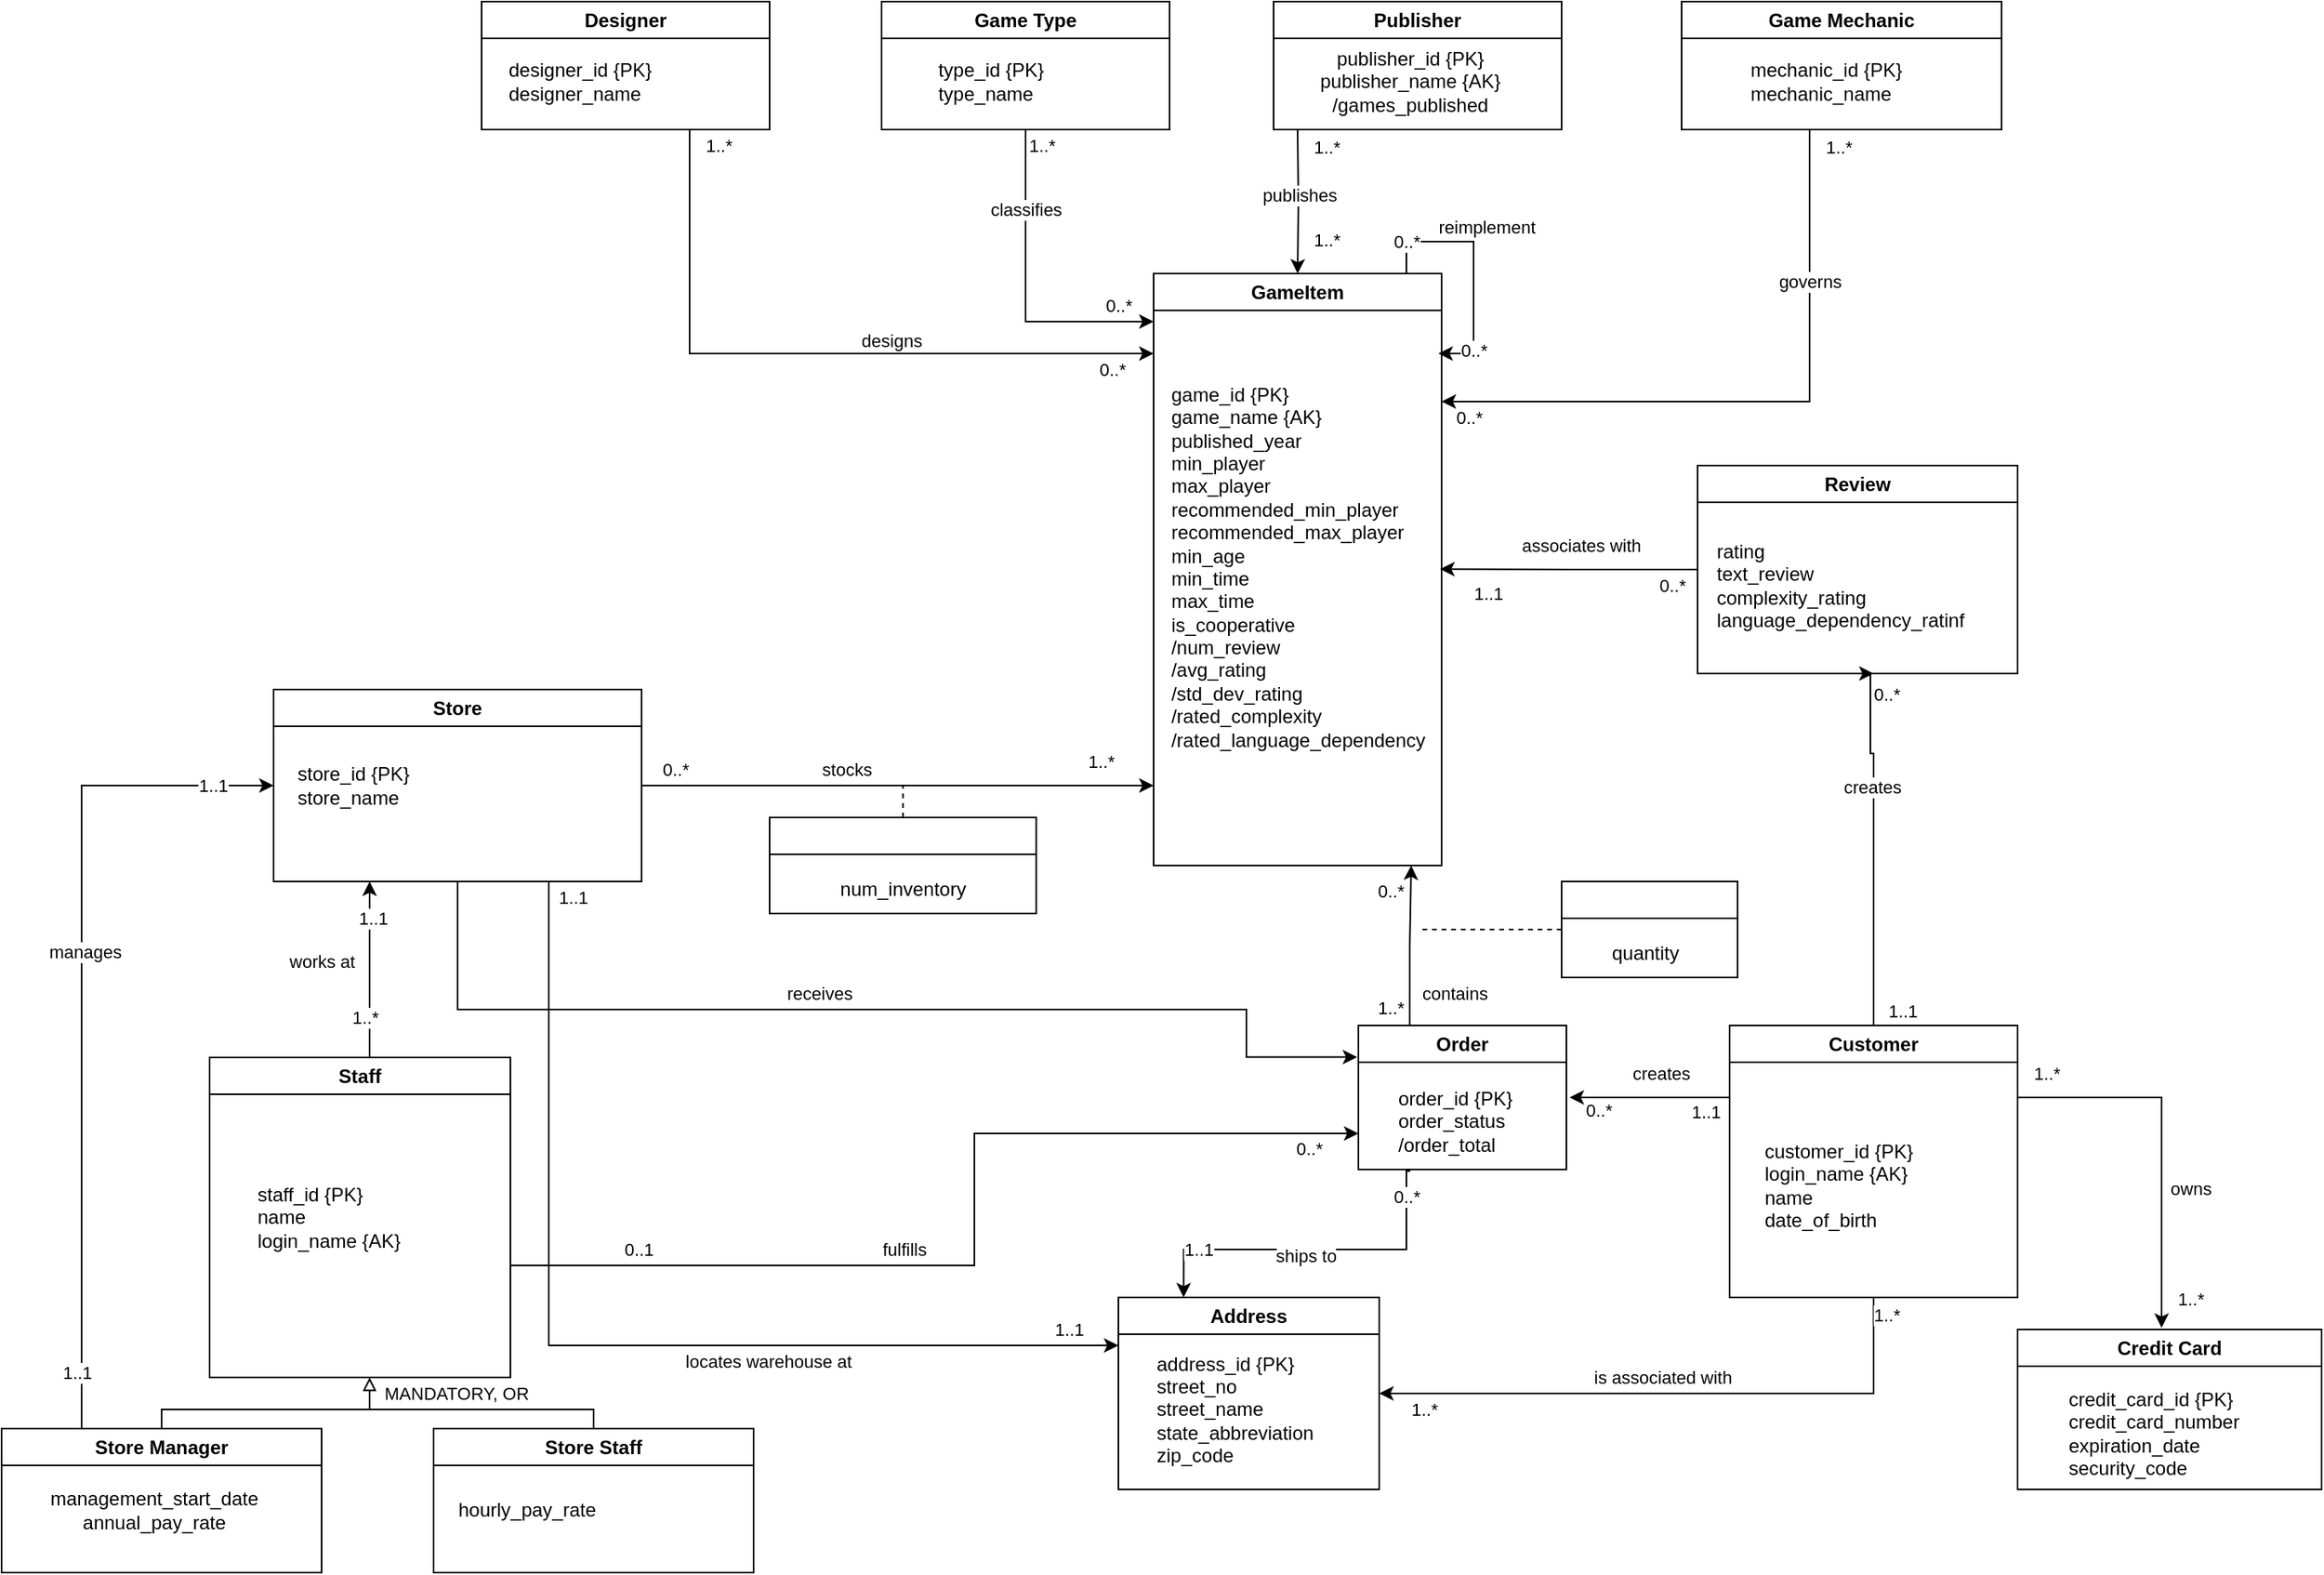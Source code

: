 <mxfile version="22.1.2" type="github">
  <diagram name="Page-1" id="MyQ80nWefAw48T-i43QX">
    <mxGraphModel dx="1196" dy="764" grid="1" gridSize="10" guides="1" tooltips="1" connect="1" arrows="1" fold="1" page="1" pageScale="1" pageWidth="1654" pageHeight="1169" math="0" shadow="0">
      <root>
        <mxCell id="0" />
        <mxCell id="1" parent="0" />
        <mxCell id="mT-B_lw5a5NogSuHsGwW-21" style="edgeStyle=orthogonalEdgeStyle;rounded=0;orthogonalLoop=1;jettySize=auto;html=1;" parent="1" target="mT-B_lw5a5NogSuHsGwW-5" edge="1">
          <mxGeometry relative="1" as="geometry">
            <mxPoint x="1232" y="190" as="sourcePoint" />
            <Array as="points">
              <mxPoint x="1232" y="360" />
            </Array>
          </mxGeometry>
        </mxCell>
        <mxCell id="mT-B_lw5a5NogSuHsGwW-54" value="governs" style="edgeLabel;html=1;align=center;verticalAlign=middle;resizable=0;points=[];" parent="mT-B_lw5a5NogSuHsGwW-21" vertex="1" connectable="0">
          <mxGeometry x="-0.527" relative="1" as="geometry">
            <mxPoint as="offset" />
          </mxGeometry>
        </mxCell>
        <mxCell id="mT-B_lw5a5NogSuHsGwW-95" value="1..*" style="edgeLabel;html=1;align=center;verticalAlign=middle;resizable=0;points=[];" parent="mT-B_lw5a5NogSuHsGwW-21" vertex="1" connectable="0">
          <mxGeometry x="-0.898" y="-1" relative="1" as="geometry">
            <mxPoint x="19" y="-10" as="offset" />
          </mxGeometry>
        </mxCell>
        <mxCell id="mT-B_lw5a5NogSuHsGwW-96" value="0..*" style="edgeLabel;html=1;align=center;verticalAlign=middle;resizable=0;points=[];" parent="mT-B_lw5a5NogSuHsGwW-21" vertex="1" connectable="0">
          <mxGeometry x="0.849" y="1" relative="1" as="geometry">
            <mxPoint x="-13" y="9" as="offset" />
          </mxGeometry>
        </mxCell>
        <mxCell id="mT-B_lw5a5NogSuHsGwW-22" style="edgeStyle=orthogonalEdgeStyle;rounded=0;orthogonalLoop=1;jettySize=auto;html=1;" parent="1" target="mT-B_lw5a5NogSuHsGwW-5" edge="1">
          <mxGeometry relative="1" as="geometry">
            <mxPoint x="912" y="190" as="sourcePoint" />
          </mxGeometry>
        </mxCell>
        <mxCell id="mT-B_lw5a5NogSuHsGwW-53" value="publishes" style="edgeLabel;html=1;align=center;verticalAlign=middle;resizable=0;points=[];" parent="mT-B_lw5a5NogSuHsGwW-22" vertex="1" connectable="0">
          <mxGeometry x="-0.411" relative="1" as="geometry">
            <mxPoint y="14" as="offset" />
          </mxGeometry>
        </mxCell>
        <mxCell id="mT-B_lw5a5NogSuHsGwW-93" value="1..*" style="edgeLabel;html=1;align=center;verticalAlign=middle;resizable=0;points=[];" parent="mT-B_lw5a5NogSuHsGwW-22" vertex="1" connectable="0">
          <mxGeometry x="0.534" relative="1" as="geometry">
            <mxPoint x="18" as="offset" />
          </mxGeometry>
        </mxCell>
        <mxCell id="mT-B_lw5a5NogSuHsGwW-94" value="1..*" style="edgeLabel;html=1;align=center;verticalAlign=middle;resizable=0;points=[];" parent="mT-B_lw5a5NogSuHsGwW-22" vertex="1" connectable="0">
          <mxGeometry x="-0.858" relative="1" as="geometry">
            <mxPoint x="18" y="4" as="offset" />
          </mxGeometry>
        </mxCell>
        <mxCell id="mT-B_lw5a5NogSuHsGwW-23" style="edgeStyle=orthogonalEdgeStyle;rounded=0;orthogonalLoop=1;jettySize=auto;html=1;entryX=0.5;entryY=1;entryDx=0;entryDy=0;exitX=0.5;exitY=1;exitDx=0;exitDy=0;" parent="1" source="mT-B_lw5a5NogSuHsGwW-8" edge="1">
          <mxGeometry relative="1" as="geometry">
            <mxPoint x="822" y="310" as="targetPoint" />
            <Array as="points">
              <mxPoint x="742" y="310" />
            </Array>
          </mxGeometry>
        </mxCell>
        <mxCell id="mT-B_lw5a5NogSuHsGwW-52" value="classifies" style="edgeLabel;html=1;align=center;verticalAlign=middle;resizable=0;points=[];" parent="mT-B_lw5a5NogSuHsGwW-23" vertex="1" connectable="0">
          <mxGeometry x="-0.58" y="-2" relative="1" as="geometry">
            <mxPoint x="2" y="8" as="offset" />
          </mxGeometry>
        </mxCell>
        <mxCell id="mT-B_lw5a5NogSuHsGwW-91" value="0..*" style="edgeLabel;html=1;align=center;verticalAlign=middle;resizable=0;points=[];" parent="mT-B_lw5a5NogSuHsGwW-23" vertex="1" connectable="0">
          <mxGeometry x="0.78" relative="1" as="geometry">
            <mxPoint y="-10" as="offset" />
          </mxGeometry>
        </mxCell>
        <mxCell id="mT-B_lw5a5NogSuHsGwW-92" value="1..*" style="edgeLabel;html=1;align=center;verticalAlign=middle;resizable=0;points=[];" parent="mT-B_lw5a5NogSuHsGwW-23" vertex="1" connectable="0">
          <mxGeometry x="-0.879" y="-1" relative="1" as="geometry">
            <mxPoint x="11" y="-2" as="offset" />
          </mxGeometry>
        </mxCell>
        <mxCell id="mT-B_lw5a5NogSuHsGwW-24" style="edgeStyle=orthogonalEdgeStyle;rounded=0;orthogonalLoop=1;jettySize=auto;html=1;" parent="1" target="mT-B_lw5a5NogSuHsGwW-5" edge="1">
          <mxGeometry relative="1" as="geometry">
            <mxPoint x="532" y="190" as="sourcePoint" />
            <Array as="points">
              <mxPoint x="532" y="190" />
              <mxPoint x="532" y="330" />
            </Array>
          </mxGeometry>
        </mxCell>
        <mxCell id="mT-B_lw5a5NogSuHsGwW-51" value="designs" style="edgeLabel;html=1;align=center;verticalAlign=middle;resizable=0;points=[];" parent="mT-B_lw5a5NogSuHsGwW-24" vertex="1" connectable="0">
          <mxGeometry x="0.098" y="-1" relative="1" as="geometry">
            <mxPoint x="30" y="-9" as="offset" />
          </mxGeometry>
        </mxCell>
        <mxCell id="mT-B_lw5a5NogSuHsGwW-85" value="0..*" style="edgeLabel;html=1;align=center;verticalAlign=middle;resizable=0;points=[];" parent="mT-B_lw5a5NogSuHsGwW-24" vertex="1" connectable="0">
          <mxGeometry x="0.877" y="-3" relative="1" as="geometry">
            <mxPoint y="7" as="offset" />
          </mxGeometry>
        </mxCell>
        <mxCell id="mT-B_lw5a5NogSuHsGwW-86" value="1..*" style="edgeLabel;html=1;align=center;verticalAlign=middle;resizable=0;points=[];" parent="mT-B_lw5a5NogSuHsGwW-24" vertex="1" connectable="0">
          <mxGeometry x="-0.911" relative="1" as="geometry">
            <mxPoint x="18" y="-9" as="offset" />
          </mxGeometry>
        </mxCell>
        <mxCell id="mT-B_lw5a5NogSuHsGwW-5" value="GameItem" style="swimlane;whiteSpace=wrap;html=1;" parent="1" vertex="1">
          <mxGeometry x="822" y="280" width="180" height="370" as="geometry" />
        </mxCell>
        <mxCell id="mT-B_lw5a5NogSuHsGwW-38" value="&lt;div style=&quot;text-align: left;&quot;&gt;&lt;span style=&quot;background-color: initial;&quot;&gt;game_id {PK}&lt;/span&gt;&lt;/div&gt;&lt;div style=&quot;text-align: left;&quot;&gt;&lt;span style=&quot;background-color: initial;&quot;&gt;game_name {AK}&lt;/span&gt;&lt;/div&gt;&lt;div style=&quot;text-align: left;&quot;&gt;&lt;span style=&quot;background-color: initial;&quot;&gt;published_year&lt;/span&gt;&lt;/div&gt;&lt;div style=&quot;text-align: left;&quot;&gt;&lt;span style=&quot;background-color: initial;&quot;&gt;min_player&lt;/span&gt;&lt;/div&gt;&lt;div style=&quot;text-align: left;&quot;&gt;&lt;span style=&quot;background-color: initial;&quot;&gt;max_player&lt;/span&gt;&lt;/div&gt;&lt;div style=&quot;text-align: left;&quot;&gt;&lt;span style=&quot;background-color: initial;&quot;&gt;recommended_min_player&lt;/span&gt;&lt;/div&gt;&lt;div style=&quot;text-align: left;&quot;&gt;&lt;span style=&quot;background-color: initial;&quot;&gt;recommended_max_player&lt;/span&gt;&lt;/div&gt;&lt;div style=&quot;text-align: left;&quot;&gt;&lt;span style=&quot;background-color: initial;&quot;&gt;min_age&lt;/span&gt;&lt;/div&gt;&lt;div style=&quot;text-align: left;&quot;&gt;&lt;span style=&quot;background-color: initial;&quot;&gt;min_time&lt;/span&gt;&lt;/div&gt;&lt;div style=&quot;text-align: left;&quot;&gt;&lt;span style=&quot;background-color: initial;&quot;&gt;max_time&lt;/span&gt;&lt;/div&gt;&lt;div style=&quot;text-align: left;&quot;&gt;&lt;span style=&quot;background-color: initial;&quot;&gt;is_cooperative&lt;/span&gt;&lt;/div&gt;&lt;div style=&quot;text-align: left;&quot;&gt;&lt;span style=&quot;background-color: initial;&quot;&gt;/num_review&lt;/span&gt;&lt;/div&gt;&lt;div style=&quot;text-align: left;&quot;&gt;&lt;span style=&quot;background-color: initial;&quot;&gt;/avg_rating&lt;/span&gt;&lt;/div&gt;&lt;div style=&quot;text-align: left;&quot;&gt;&lt;span style=&quot;background-color: initial;&quot;&gt;/std_dev_rating&lt;/span&gt;&lt;/div&gt;&lt;div style=&quot;text-align: left;&quot;&gt;&lt;span style=&quot;background-color: initial;&quot;&gt;/rated_complexity&lt;/span&gt;&lt;/div&gt;&lt;div style=&quot;text-align: left;&quot;&gt;/rated_language_dependency&lt;/div&gt;&lt;div style=&quot;text-align: left;&quot;&gt;&lt;span style=&quot;background-color: initial;&quot;&gt;&lt;br&gt;&lt;/span&gt;&lt;/div&gt;&lt;div style=&quot;text-align: left;&quot;&gt;&lt;span style=&quot;background-color: initial;&quot;&gt;&lt;br&gt;&lt;/span&gt;&lt;/div&gt;&lt;div style=&quot;text-align: left;&quot;&gt;&lt;br&gt;&lt;/div&gt;" style="text;html=1;align=center;verticalAlign=middle;resizable=0;points=[];autosize=1;strokeColor=none;fillColor=none;" parent="mT-B_lw5a5NogSuHsGwW-5" vertex="1">
          <mxGeometry y="60" width="180" height="290" as="geometry" />
        </mxCell>
        <mxCell id="mT-B_lw5a5NogSuHsGwW-6" value="Publisher" style="swimlane;whiteSpace=wrap;html=1;" parent="1" vertex="1">
          <mxGeometry x="897" y="110" width="180" height="80" as="geometry" />
        </mxCell>
        <mxCell id="mT-B_lw5a5NogSuHsGwW-46" value="publisher_id {PK}&lt;br&gt;publisher_name {AK}&lt;br&gt;/games_published" style="text;html=1;align=center;verticalAlign=middle;resizable=0;points=[];autosize=1;strokeColor=none;fillColor=none;" parent="mT-B_lw5a5NogSuHsGwW-6" vertex="1">
          <mxGeometry x="15" y="20" width="140" height="60" as="geometry" />
        </mxCell>
        <mxCell id="mT-B_lw5a5NogSuHsGwW-7" value="Game Mechanic" style="swimlane;whiteSpace=wrap;html=1;" parent="1" vertex="1">
          <mxGeometry x="1152" y="110" width="200" height="80" as="geometry" />
        </mxCell>
        <mxCell id="mT-B_lw5a5NogSuHsGwW-47" value="mechanic_id {PK}&lt;br&gt;&lt;div style=&quot;text-align: left;&quot;&gt;&lt;span style=&quot;background-color: initial;&quot;&gt;mechanic_name&lt;/span&gt;&lt;/div&gt;" style="text;html=1;align=center;verticalAlign=middle;resizable=0;points=[];autosize=1;strokeColor=none;fillColor=none;" parent="mT-B_lw5a5NogSuHsGwW-7" vertex="1">
          <mxGeometry x="30" y="30" width="120" height="40" as="geometry" />
        </mxCell>
        <mxCell id="mT-B_lw5a5NogSuHsGwW-8" value="Game Type" style="swimlane;whiteSpace=wrap;html=1;" parent="1" vertex="1">
          <mxGeometry x="652" y="110" width="180" height="80" as="geometry" />
        </mxCell>
        <mxCell id="mT-B_lw5a5NogSuHsGwW-44" value="type_id {PK}&lt;br&gt;&lt;div style=&quot;text-align: left;&quot;&gt;&lt;span style=&quot;background-color: initial;&quot;&gt;type_name&lt;/span&gt;&lt;/div&gt;" style="text;html=1;align=center;verticalAlign=middle;resizable=0;points=[];autosize=1;strokeColor=none;fillColor=none;" parent="mT-B_lw5a5NogSuHsGwW-8" vertex="1">
          <mxGeometry x="23" y="30" width="90" height="40" as="geometry" />
        </mxCell>
        <mxCell id="mT-B_lw5a5NogSuHsGwW-9" value="Designer" style="swimlane;whiteSpace=wrap;html=1;" parent="1" vertex="1">
          <mxGeometry x="402" y="110" width="180" height="80" as="geometry" />
        </mxCell>
        <mxCell id="mT-B_lw5a5NogSuHsGwW-43" value="designer_id {PK}&lt;br&gt;designer_name" style="text;html=1;align=left;verticalAlign=middle;resizable=0;points=[];autosize=1;strokeColor=none;fillColor=none;" parent="mT-B_lw5a5NogSuHsGwW-9" vertex="1">
          <mxGeometry x="15" y="30" width="110" height="40" as="geometry" />
        </mxCell>
        <mxCell id="mT-B_lw5a5NogSuHsGwW-25" style="edgeStyle=orthogonalEdgeStyle;rounded=0;orthogonalLoop=1;jettySize=auto;html=1;exitX=1;exitY=0.5;exitDx=0;exitDy=0;" parent="1" source="mT-B_lw5a5NogSuHsGwW-10" edge="1">
          <mxGeometry relative="1" as="geometry">
            <mxPoint x="822" y="600" as="targetPoint" />
          </mxGeometry>
        </mxCell>
        <mxCell id="mT-B_lw5a5NogSuHsGwW-56" value="stocks" style="edgeLabel;html=1;align=center;verticalAlign=middle;resizable=0;points=[];" parent="mT-B_lw5a5NogSuHsGwW-25" vertex="1" connectable="0">
          <mxGeometry x="-0.309" y="1" relative="1" as="geometry">
            <mxPoint x="17" y="-9" as="offset" />
          </mxGeometry>
        </mxCell>
        <mxCell id="mT-B_lw5a5NogSuHsGwW-111" value="0..*" style="edgeLabel;html=1;align=center;verticalAlign=middle;resizable=0;points=[];" parent="mT-B_lw5a5NogSuHsGwW-25" vertex="1" connectable="0">
          <mxGeometry x="-0.871" relative="1" as="geometry">
            <mxPoint y="-10" as="offset" />
          </mxGeometry>
        </mxCell>
        <mxCell id="mT-B_lw5a5NogSuHsGwW-112" value="1..*" style="edgeLabel;html=1;align=center;verticalAlign=middle;resizable=0;points=[];" parent="mT-B_lw5a5NogSuHsGwW-25" vertex="1" connectable="0">
          <mxGeometry x="0.791" relative="1" as="geometry">
            <mxPoint y="-15" as="offset" />
          </mxGeometry>
        </mxCell>
        <mxCell id="mT-B_lw5a5NogSuHsGwW-36" style="edgeStyle=orthogonalEdgeStyle;rounded=0;orthogonalLoop=1;jettySize=auto;html=1;entryX=-0.006;entryY=0.22;entryDx=0;entryDy=0;entryPerimeter=0;" parent="1" source="mT-B_lw5a5NogSuHsGwW-10" edge="1" target="mT-B_lw5a5NogSuHsGwW-18">
          <mxGeometry relative="1" as="geometry">
            <mxPoint x="940" y="770" as="targetPoint" />
            <Array as="points">
              <mxPoint x="387" y="740" />
              <mxPoint x="880" y="740" />
              <mxPoint x="880" y="770" />
            </Array>
          </mxGeometry>
        </mxCell>
        <mxCell id="mT-B_lw5a5NogSuHsGwW-57" value="receives" style="edgeLabel;html=1;align=center;verticalAlign=middle;resizable=0;points=[];" parent="mT-B_lw5a5NogSuHsGwW-36" vertex="1" connectable="0">
          <mxGeometry x="-0.137" y="3" relative="1" as="geometry">
            <mxPoint x="16" y="-7" as="offset" />
          </mxGeometry>
        </mxCell>
        <mxCell id="mT-B_lw5a5NogSuHsGwW-10" value="Store" style="swimlane;whiteSpace=wrap;html=1;" parent="1" vertex="1">
          <mxGeometry x="272" y="540" width="230" height="120" as="geometry" />
        </mxCell>
        <mxCell id="mT-B_lw5a5NogSuHsGwW-80" value="store_id {PK}&lt;br&gt;store_name&lt;br&gt;" style="text;html=1;align=left;verticalAlign=middle;resizable=0;points=[];autosize=1;strokeColor=none;fillColor=none;" parent="mT-B_lw5a5NogSuHsGwW-10" vertex="1">
          <mxGeometry x="13" y="40" width="90" height="40" as="geometry" />
        </mxCell>
        <mxCell id="mT-B_lw5a5NogSuHsGwW-26" style="edgeStyle=orthogonalEdgeStyle;rounded=0;orthogonalLoop=1;jettySize=auto;html=1;endArrow=none;endFill=0;dashed=1;" parent="1" source="mT-B_lw5a5NogSuHsGwW-11" edge="1">
          <mxGeometry relative="1" as="geometry">
            <mxPoint x="665.335" y="600" as="targetPoint" />
          </mxGeometry>
        </mxCell>
        <mxCell id="mT-B_lw5a5NogSuHsGwW-11" value="" style="swimlane;whiteSpace=wrap;html=1;" parent="1" vertex="1">
          <mxGeometry x="582" y="620" width="166.67" height="60" as="geometry" />
        </mxCell>
        <mxCell id="mT-B_lw5a5NogSuHsGwW-12" value="num_inventory" style="text;html=1;align=center;verticalAlign=middle;resizable=0;points=[];autosize=1;strokeColor=none;fillColor=none;" parent="mT-B_lw5a5NogSuHsGwW-11" vertex="1">
          <mxGeometry x="33.34" y="30" width="100" height="30" as="geometry" />
        </mxCell>
        <mxCell id="mT-B_lw5a5NogSuHsGwW-29" style="edgeStyle=orthogonalEdgeStyle;rounded=0;orthogonalLoop=1;jettySize=auto;html=1;" parent="1" source="mT-B_lw5a5NogSuHsGwW-13" edge="1">
          <mxGeometry relative="1" as="geometry">
            <mxPoint x="332" y="660" as="targetPoint" />
            <Array as="points">
              <mxPoint x="332" y="660" />
            </Array>
          </mxGeometry>
        </mxCell>
        <mxCell id="mT-B_lw5a5NogSuHsGwW-81" value="works at" style="edgeLabel;html=1;align=center;verticalAlign=middle;resizable=0;points=[];" parent="mT-B_lw5a5NogSuHsGwW-29" vertex="1" connectable="0">
          <mxGeometry x="0.099" y="2" relative="1" as="geometry">
            <mxPoint x="-28" as="offset" />
          </mxGeometry>
        </mxCell>
        <mxCell id="mT-B_lw5a5NogSuHsGwW-117" value="1..*" style="edgeLabel;html=1;align=center;verticalAlign=middle;resizable=0;points=[];" parent="mT-B_lw5a5NogSuHsGwW-29" vertex="1" connectable="0">
          <mxGeometry x="-0.541" y="3" relative="1" as="geometry">
            <mxPoint as="offset" />
          </mxGeometry>
        </mxCell>
        <mxCell id="mT-B_lw5a5NogSuHsGwW-118" value="1..1" style="edgeLabel;html=1;align=center;verticalAlign=middle;resizable=0;points=[];" parent="mT-B_lw5a5NogSuHsGwW-29" vertex="1" connectable="0">
          <mxGeometry x="0.595" y="-2" relative="1" as="geometry">
            <mxPoint as="offset" />
          </mxGeometry>
        </mxCell>
        <mxCell id="mT-B_lw5a5NogSuHsGwW-50" style="edgeStyle=orthogonalEdgeStyle;rounded=0;orthogonalLoop=1;jettySize=auto;html=1;entryX=0;entryY=0.75;entryDx=0;entryDy=0;" parent="1" source="mT-B_lw5a5NogSuHsGwW-13" edge="1" target="mT-B_lw5a5NogSuHsGwW-18">
          <mxGeometry relative="1" as="geometry">
            <mxPoint x="710" y="840" as="targetPoint" />
            <Array as="points">
              <mxPoint x="710" y="900" />
              <mxPoint x="710" y="818" />
            </Array>
          </mxGeometry>
        </mxCell>
        <mxCell id="mT-B_lw5a5NogSuHsGwW-58" value="fulfills" style="edgeLabel;html=1;align=center;verticalAlign=middle;resizable=0;points=[];" parent="mT-B_lw5a5NogSuHsGwW-50" vertex="1" connectable="0">
          <mxGeometry x="-0.227" y="1" relative="1" as="geometry">
            <mxPoint x="9" y="-9" as="offset" />
          </mxGeometry>
        </mxCell>
        <mxCell id="mT-B_lw5a5NogSuHsGwW-123" value="0..1" style="edgeLabel;html=1;align=center;verticalAlign=middle;resizable=0;points=[];" parent="mT-B_lw5a5NogSuHsGwW-50" vertex="1" connectable="0">
          <mxGeometry x="-0.737" y="2" relative="1" as="geometry">
            <mxPoint x="-1" y="-8" as="offset" />
          </mxGeometry>
        </mxCell>
        <mxCell id="mT-B_lw5a5NogSuHsGwW-126" value="0..*" style="edgeLabel;html=1;align=center;verticalAlign=middle;resizable=0;points=[];" parent="mT-B_lw5a5NogSuHsGwW-50" vertex="1" connectable="0">
          <mxGeometry x="0.89" y="-8" relative="1" as="geometry">
            <mxPoint x="2" y="1" as="offset" />
          </mxGeometry>
        </mxCell>
        <mxCell id="mT-B_lw5a5NogSuHsGwW-72" style="edgeStyle=orthogonalEdgeStyle;rounded=0;orthogonalLoop=1;jettySize=auto;html=1;entryX=0;entryY=0.25;entryDx=0;entryDy=0;" parent="1" target="mT-B_lw5a5NogSuHsGwW-70" edge="1">
          <mxGeometry relative="1" as="geometry">
            <mxPoint x="445" y="660" as="sourcePoint" />
            <Array as="points">
              <mxPoint x="444" y="950" />
            </Array>
          </mxGeometry>
        </mxCell>
        <mxCell id="mT-B_lw5a5NogSuHsGwW-74" value="locates warehouse at" style="edgeLabel;html=1;align=center;verticalAlign=middle;resizable=0;points=[];" parent="mT-B_lw5a5NogSuHsGwW-72" vertex="1" connectable="0">
          <mxGeometry x="0.073" y="-1" relative="1" as="geometry">
            <mxPoint x="81" y="9" as="offset" />
          </mxGeometry>
        </mxCell>
        <mxCell id="mT-B_lw5a5NogSuHsGwW-121" value="1..1" style="edgeLabel;html=1;align=center;verticalAlign=middle;resizable=0;points=[];" parent="mT-B_lw5a5NogSuHsGwW-72" vertex="1" connectable="0">
          <mxGeometry x="-0.931" y="-1" relative="1" as="geometry">
            <mxPoint x="16" y="-12" as="offset" />
          </mxGeometry>
        </mxCell>
        <mxCell id="mT-B_lw5a5NogSuHsGwW-122" value="1..1" style="edgeLabel;html=1;align=center;verticalAlign=middle;resizable=0;points=[];" parent="mT-B_lw5a5NogSuHsGwW-72" vertex="1" connectable="0">
          <mxGeometry x="0.901" y="1" relative="1" as="geometry">
            <mxPoint x="1" y="-9" as="offset" />
          </mxGeometry>
        </mxCell>
        <mxCell id="mT-B_lw5a5NogSuHsGwW-13" value="Staff" style="swimlane;whiteSpace=wrap;html=1;" parent="1" vertex="1">
          <mxGeometry x="232" y="770" width="188" height="200" as="geometry" />
        </mxCell>
        <mxCell id="mT-B_lw5a5NogSuHsGwW-48" value="staff_id {PK}&lt;br&gt;&lt;div style=&quot;&quot;&gt;&lt;span style=&quot;background-color: initial;&quot;&gt;name&lt;/span&gt;&lt;/div&gt;&lt;div style=&quot;&quot;&gt;&lt;span style=&quot;background-color: initial;&quot;&gt;login_name {AK}&lt;/span&gt;&lt;/div&gt;" style="text;html=1;align=left;verticalAlign=middle;resizable=0;points=[];autosize=1;strokeColor=none;fillColor=none;" parent="mT-B_lw5a5NogSuHsGwW-13" vertex="1">
          <mxGeometry x="28" y="70" width="110" height="60" as="geometry" />
        </mxCell>
        <mxCell id="mT-B_lw5a5NogSuHsGwW-27" style="edgeStyle=orthogonalEdgeStyle;rounded=0;orthogonalLoop=1;jettySize=auto;html=1;endArrow=block;endFill=0;" parent="1" source="mT-B_lw5a5NogSuHsGwW-14" edge="1">
          <mxGeometry relative="1" as="geometry">
            <mxPoint x="332" y="970" as="targetPoint" />
            <Array as="points">
              <mxPoint x="202" y="990" />
              <mxPoint x="332" y="990" />
              <mxPoint x="332" y="980" />
            </Array>
          </mxGeometry>
        </mxCell>
        <mxCell id="mT-B_lw5a5NogSuHsGwW-82" style="edgeStyle=orthogonalEdgeStyle;rounded=0;orthogonalLoop=1;jettySize=auto;html=1;exitX=0.25;exitY=0;exitDx=0;exitDy=0;entryX=0;entryY=0.5;entryDx=0;entryDy=0;" parent="1" source="mT-B_lw5a5NogSuHsGwW-14" target="mT-B_lw5a5NogSuHsGwW-10" edge="1">
          <mxGeometry relative="1" as="geometry" />
        </mxCell>
        <mxCell id="mT-B_lw5a5NogSuHsGwW-83" value="manages" style="edgeLabel;html=1;align=center;verticalAlign=middle;resizable=0;points=[];" parent="mT-B_lw5a5NogSuHsGwW-82" vertex="1" connectable="0">
          <mxGeometry x="0.144" y="-2" relative="1" as="geometry">
            <mxPoint as="offset" />
          </mxGeometry>
        </mxCell>
        <mxCell id="mT-B_lw5a5NogSuHsGwW-115" value="1..1" style="edgeLabel;html=1;align=center;verticalAlign=middle;resizable=0;points=[];" parent="mT-B_lw5a5NogSuHsGwW-82" vertex="1" connectable="0">
          <mxGeometry x="-0.86" y="3" relative="1" as="geometry">
            <mxPoint y="1" as="offset" />
          </mxGeometry>
        </mxCell>
        <mxCell id="mT-B_lw5a5NogSuHsGwW-116" value="1..1" style="edgeLabel;html=1;align=center;verticalAlign=middle;resizable=0;points=[];" parent="mT-B_lw5a5NogSuHsGwW-82" vertex="1" connectable="0">
          <mxGeometry x="0.857" relative="1" as="geometry">
            <mxPoint x="-1" as="offset" />
          </mxGeometry>
        </mxCell>
        <mxCell id="mT-B_lw5a5NogSuHsGwW-14" value="Store Manager" style="swimlane;whiteSpace=wrap;html=1;startSize=23;" parent="1" vertex="1">
          <mxGeometry x="102" y="1002" width="200" height="90" as="geometry" />
        </mxCell>
        <mxCell id="mT-B_lw5a5NogSuHsGwW-49" value="management_start_date&lt;br&gt;annual_pay_rate" style="text;html=1;align=center;verticalAlign=middle;resizable=0;points=[];autosize=1;strokeColor=none;fillColor=none;" parent="mT-B_lw5a5NogSuHsGwW-14" vertex="1">
          <mxGeometry x="20" y="31" width="150" height="40" as="geometry" />
        </mxCell>
        <mxCell id="mT-B_lw5a5NogSuHsGwW-28" style="edgeStyle=orthogonalEdgeStyle;rounded=0;orthogonalLoop=1;jettySize=auto;html=1;endArrow=none;endFill=0;" parent="1" source="mT-B_lw5a5NogSuHsGwW-15" edge="1">
          <mxGeometry relative="1" as="geometry">
            <mxPoint x="320" y="990" as="targetPoint" />
            <Array as="points">
              <mxPoint x="472" y="990" />
              <mxPoint x="322" y="990" />
            </Array>
          </mxGeometry>
        </mxCell>
        <mxCell id="S3G3Oxr_NrjinYZqIqio-5" value="MANDATORY, OR" style="edgeLabel;html=1;align=center;verticalAlign=middle;resizable=0;points=[];" vertex="1" connectable="0" parent="mT-B_lw5a5NogSuHsGwW-28">
          <mxGeometry x="-0.099" y="-1" relative="1" as="geometry">
            <mxPoint x="-24" y="-9" as="offset" />
          </mxGeometry>
        </mxCell>
        <mxCell id="mT-B_lw5a5NogSuHsGwW-15" value="Store Staff" style="swimlane;whiteSpace=wrap;html=1;startSize=23;" parent="1" vertex="1">
          <mxGeometry x="372" y="1002" width="200" height="90" as="geometry" />
        </mxCell>
        <mxCell id="mT-B_lw5a5NogSuHsGwW-33" style="edgeStyle=orthogonalEdgeStyle;rounded=0;orthogonalLoop=1;jettySize=auto;html=1;entryX=1;entryY=0.5;entryDx=0;entryDy=0;" parent="1" source="mT-B_lw5a5NogSuHsGwW-16" edge="1">
          <mxGeometry relative="1" as="geometry">
            <Array as="points">
              <mxPoint x="1160" y="795" />
              <mxPoint x="1160" y="795" />
            </Array>
            <mxPoint x="1082" y="795" as="targetPoint" />
          </mxGeometry>
        </mxCell>
        <mxCell id="mT-B_lw5a5NogSuHsGwW-61" value="creates" style="edgeLabel;html=1;align=center;verticalAlign=middle;resizable=0;points=[];" parent="mT-B_lw5a5NogSuHsGwW-33" vertex="1" connectable="0">
          <mxGeometry x="0.057" relative="1" as="geometry">
            <mxPoint x="10" y="-15" as="offset" />
          </mxGeometry>
        </mxCell>
        <mxCell id="mT-B_lw5a5NogSuHsGwW-101" value="1..1" style="edgeLabel;html=1;align=center;verticalAlign=middle;resizable=0;points=[];" parent="mT-B_lw5a5NogSuHsGwW-33" vertex="1" connectable="0">
          <mxGeometry x="-0.524" y="-2" relative="1" as="geometry">
            <mxPoint x="9" y="11" as="offset" />
          </mxGeometry>
        </mxCell>
        <mxCell id="mT-B_lw5a5NogSuHsGwW-102" value="0..*" style="edgeLabel;html=1;align=center;verticalAlign=middle;resizable=0;points=[];" parent="mT-B_lw5a5NogSuHsGwW-33" vertex="1" connectable="0">
          <mxGeometry x="0.648" relative="1" as="geometry">
            <mxPoint y="8" as="offset" />
          </mxGeometry>
        </mxCell>
        <mxCell id="mT-B_lw5a5NogSuHsGwW-37" style="edgeStyle=orthogonalEdgeStyle;rounded=0;orthogonalLoop=1;jettySize=auto;html=1;" parent="1" source="mT-B_lw5a5NogSuHsGwW-16" edge="1">
          <mxGeometry relative="1" as="geometry">
            <mxPoint x="1272" y="530" as="targetPoint" />
            <Array as="points">
              <mxPoint x="1272" y="580" />
              <mxPoint x="1270" y="580" />
              <mxPoint x="1270" y="530" />
            </Array>
          </mxGeometry>
        </mxCell>
        <mxCell id="mT-B_lw5a5NogSuHsGwW-59" value="creates" style="edgeLabel;html=1;align=center;verticalAlign=middle;resizable=0;points=[];" parent="mT-B_lw5a5NogSuHsGwW-37" vertex="1" connectable="0">
          <mxGeometry x="0.235" y="1" relative="1" as="geometry">
            <mxPoint y="-11" as="offset" />
          </mxGeometry>
        </mxCell>
        <mxCell id="mT-B_lw5a5NogSuHsGwW-97" value="1..1" style="edgeLabel;html=1;align=center;verticalAlign=middle;resizable=0;points=[];" parent="mT-B_lw5a5NogSuHsGwW-37" vertex="1" connectable="0">
          <mxGeometry x="-0.916" y="1" relative="1" as="geometry">
            <mxPoint x="19" as="offset" />
          </mxGeometry>
        </mxCell>
        <mxCell id="mT-B_lw5a5NogSuHsGwW-98" value="0..*" style="edgeLabel;html=1;align=center;verticalAlign=middle;resizable=0;points=[];" parent="mT-B_lw5a5NogSuHsGwW-37" vertex="1" connectable="0">
          <mxGeometry x="0.826" y="-5" relative="1" as="geometry">
            <mxPoint x="5" y="-5" as="offset" />
          </mxGeometry>
        </mxCell>
        <mxCell id="mT-B_lw5a5NogSuHsGwW-73" style="edgeStyle=orthogonalEdgeStyle;rounded=0;orthogonalLoop=1;jettySize=auto;html=1;entryX=1;entryY=0.5;entryDx=0;entryDy=0;" parent="1" source="mT-B_lw5a5NogSuHsGwW-16" target="mT-B_lw5a5NogSuHsGwW-70" edge="1">
          <mxGeometry relative="1" as="geometry">
            <Array as="points">
              <mxPoint x="1272" y="980" />
            </Array>
          </mxGeometry>
        </mxCell>
        <mxCell id="mT-B_lw5a5NogSuHsGwW-75" value="is associated with" style="edgeLabel;html=1;align=center;verticalAlign=middle;resizable=0;points=[];" parent="mT-B_lw5a5NogSuHsGwW-73" vertex="1" connectable="0">
          <mxGeometry x="0.058" y="5" relative="1" as="geometry">
            <mxPoint x="3" y="-15" as="offset" />
          </mxGeometry>
        </mxCell>
        <mxCell id="mT-B_lw5a5NogSuHsGwW-103" value="1..*" style="edgeLabel;html=1;align=center;verticalAlign=middle;resizable=0;points=[];" parent="mT-B_lw5a5NogSuHsGwW-73" vertex="1" connectable="0">
          <mxGeometry x="-0.965" y="-1" relative="1" as="geometry">
            <mxPoint x="9" y="4" as="offset" />
          </mxGeometry>
        </mxCell>
        <mxCell id="mT-B_lw5a5NogSuHsGwW-104" value="1..*" style="edgeLabel;html=1;align=center;verticalAlign=middle;resizable=0;points=[];" parent="mT-B_lw5a5NogSuHsGwW-73" vertex="1" connectable="0">
          <mxGeometry x="0.851" y="1" relative="1" as="geometry">
            <mxPoint y="9" as="offset" />
          </mxGeometry>
        </mxCell>
        <mxCell id="mT-B_lw5a5NogSuHsGwW-16" value="Customer" style="swimlane;whiteSpace=wrap;html=1;" parent="1" vertex="1">
          <mxGeometry x="1182" y="750" width="180" height="170" as="geometry" />
        </mxCell>
        <mxCell id="mT-B_lw5a5NogSuHsGwW-69" value="customer_id {PK}&lt;br&gt;login_name {AK}&lt;br&gt;name&lt;br&gt;date_of_birth" style="text;html=1;align=left;verticalAlign=middle;resizable=0;points=[];autosize=1;strokeColor=none;fillColor=none;" parent="mT-B_lw5a5NogSuHsGwW-16" vertex="1">
          <mxGeometry x="20" y="65" width="120" height="70" as="geometry" />
        </mxCell>
        <mxCell id="mT-B_lw5a5NogSuHsGwW-34" style="edgeStyle=orthogonalEdgeStyle;rounded=0;orthogonalLoop=1;jettySize=auto;html=1;" parent="1" edge="1">
          <mxGeometry relative="1" as="geometry">
            <mxPoint x="983" y="650" as="targetPoint" />
            <Array as="points">
              <mxPoint x="982" y="700" />
              <mxPoint x="983" y="700" />
              <mxPoint x="983" y="650" />
            </Array>
            <mxPoint x="982.091" y="750" as="sourcePoint" />
          </mxGeometry>
        </mxCell>
        <mxCell id="mT-B_lw5a5NogSuHsGwW-62" value="contains" style="edgeLabel;html=1;align=center;verticalAlign=middle;resizable=0;points=[];" parent="mT-B_lw5a5NogSuHsGwW-34" vertex="1" connectable="0">
          <mxGeometry x="0.087" y="1" relative="1" as="geometry">
            <mxPoint x="28" y="34" as="offset" />
          </mxGeometry>
        </mxCell>
        <mxCell id="mT-B_lw5a5NogSuHsGwW-105" value="1..*" style="edgeLabel;html=1;align=center;verticalAlign=middle;resizable=0;points=[];" parent="mT-B_lw5a5NogSuHsGwW-34" vertex="1" connectable="0">
          <mxGeometry x="-0.772" y="2" relative="1" as="geometry">
            <mxPoint x="-10" as="offset" />
          </mxGeometry>
        </mxCell>
        <mxCell id="mT-B_lw5a5NogSuHsGwW-106" value="0..*" style="edgeLabel;html=1;align=center;verticalAlign=middle;resizable=0;points=[];" parent="mT-B_lw5a5NogSuHsGwW-34" vertex="1" connectable="0">
          <mxGeometry x="0.69" y="2" relative="1" as="geometry">
            <mxPoint x="-11" as="offset" />
          </mxGeometry>
        </mxCell>
        <mxCell id="mT-B_lw5a5NogSuHsGwW-76" style="edgeStyle=orthogonalEdgeStyle;rounded=0;orthogonalLoop=1;jettySize=auto;html=1;exitX=0.5;exitY=1;exitDx=0;exitDy=0;entryX=0.25;entryY=0;entryDx=0;entryDy=0;" parent="1" target="mT-B_lw5a5NogSuHsGwW-70" edge="1">
          <mxGeometry relative="1" as="geometry">
            <mxPoint x="982" y="840" as="sourcePoint" />
            <Array as="points">
              <mxPoint x="980" y="841" />
              <mxPoint x="980" y="890" />
              <mxPoint x="841" y="890" />
            </Array>
          </mxGeometry>
        </mxCell>
        <mxCell id="mT-B_lw5a5NogSuHsGwW-77" value="ships to" style="edgeLabel;html=1;align=center;verticalAlign=middle;resizable=0;points=[];" parent="mT-B_lw5a5NogSuHsGwW-76" vertex="1" connectable="0">
          <mxGeometry x="0.213" relative="1" as="geometry">
            <mxPoint x="19" y="4" as="offset" />
          </mxGeometry>
        </mxCell>
        <mxCell id="mT-B_lw5a5NogSuHsGwW-109" value="1..1" style="edgeLabel;html=1;align=center;verticalAlign=middle;resizable=0;points=[];" parent="mT-B_lw5a5NogSuHsGwW-76" vertex="1" connectable="0">
          <mxGeometry x="0.727" relative="1" as="geometry">
            <mxPoint x="9" as="offset" />
          </mxGeometry>
        </mxCell>
        <mxCell id="mT-B_lw5a5NogSuHsGwW-110" value="0..*" style="edgeLabel;html=1;align=center;verticalAlign=middle;resizable=0;points=[];" parent="mT-B_lw5a5NogSuHsGwW-76" vertex="1" connectable="0">
          <mxGeometry x="-0.829" relative="1" as="geometry">
            <mxPoint as="offset" />
          </mxGeometry>
        </mxCell>
        <mxCell id="mT-B_lw5a5NogSuHsGwW-18" value="Order" style="swimlane;whiteSpace=wrap;html=1;" parent="1" vertex="1">
          <mxGeometry x="950" y="750" width="130" height="90" as="geometry" />
        </mxCell>
        <mxCell id="mT-B_lw5a5NogSuHsGwW-66" value="order_id {PK}&lt;br&gt;order_status&lt;br&gt;/order_total&amp;nbsp;" style="text;html=1;align=left;verticalAlign=middle;resizable=0;points=[];autosize=1;strokeColor=none;fillColor=none;" parent="mT-B_lw5a5NogSuHsGwW-18" vertex="1">
          <mxGeometry x="23" y="30" width="90" height="60" as="geometry" />
        </mxCell>
        <mxCell id="mT-B_lw5a5NogSuHsGwW-19" value="Review" style="swimlane;whiteSpace=wrap;html=1;startSize=23;" parent="1" vertex="1">
          <mxGeometry x="1162" y="400" width="200" height="130" as="geometry" />
        </mxCell>
        <mxCell id="mT-B_lw5a5NogSuHsGwW-84" value="rating&lt;br&gt;text_review&lt;br&gt;complexity_rating&lt;br&gt;language_dependency_ratinf" style="text;html=1;align=left;verticalAlign=middle;resizable=0;points=[];autosize=1;strokeColor=none;fillColor=none;" parent="mT-B_lw5a5NogSuHsGwW-19" vertex="1">
          <mxGeometry x="10" y="40" width="180" height="70" as="geometry" />
        </mxCell>
        <mxCell id="mT-B_lw5a5NogSuHsGwW-20" value="Credit Card" style="swimlane;whiteSpace=wrap;html=1;" parent="1" vertex="1">
          <mxGeometry x="1362" y="940" width="190" height="100" as="geometry" />
        </mxCell>
        <mxCell id="mT-B_lw5a5NogSuHsGwW-68" value="credit_card_id {PK}&lt;br&gt;credit_card_number&lt;br&gt;expiration_date&lt;br&gt;security_code" style="text;html=1;align=left;verticalAlign=middle;resizable=0;points=[];autosize=1;strokeColor=none;fillColor=none;" parent="mT-B_lw5a5NogSuHsGwW-20" vertex="1">
          <mxGeometry x="30" y="30" width="130" height="70" as="geometry" />
        </mxCell>
        <mxCell id="mT-B_lw5a5NogSuHsGwW-31" style="edgeStyle=orthogonalEdgeStyle;rounded=0;orthogonalLoop=1;jettySize=auto;html=1;" parent="1" source="mT-B_lw5a5NogSuHsGwW-16" edge="1">
          <mxGeometry relative="1" as="geometry">
            <mxPoint x="1452" y="939" as="targetPoint" />
            <Array as="points">
              <mxPoint x="1452" y="795" />
              <mxPoint x="1452" y="939" />
            </Array>
          </mxGeometry>
        </mxCell>
        <mxCell id="mT-B_lw5a5NogSuHsGwW-60" value="owns" style="edgeLabel;html=1;align=center;verticalAlign=middle;resizable=0;points=[];" parent="mT-B_lw5a5NogSuHsGwW-31" vertex="1" connectable="0">
          <mxGeometry x="0.25" y="-1" relative="1" as="geometry">
            <mxPoint x="19" as="offset" />
          </mxGeometry>
        </mxCell>
        <mxCell id="mT-B_lw5a5NogSuHsGwW-99" value="1..*" style="edgeLabel;html=1;align=center;verticalAlign=middle;resizable=0;points=[];" parent="mT-B_lw5a5NogSuHsGwW-31" vertex="1" connectable="0">
          <mxGeometry x="-0.791" y="2" relative="1" as="geometry">
            <mxPoint x="-7" y="-13" as="offset" />
          </mxGeometry>
        </mxCell>
        <mxCell id="mT-B_lw5a5NogSuHsGwW-100" value="1..*" style="edgeLabel;html=1;align=center;verticalAlign=middle;resizable=0;points=[];" parent="mT-B_lw5a5NogSuHsGwW-31" vertex="1" connectable="0">
          <mxGeometry x="0.729" y="-1" relative="1" as="geometry">
            <mxPoint x="19" y="13" as="offset" />
          </mxGeometry>
        </mxCell>
        <mxCell id="mT-B_lw5a5NogSuHsGwW-45" style="edgeStyle=orthogonalEdgeStyle;rounded=0;orthogonalLoop=1;jettySize=auto;html=1;" parent="1" source="mT-B_lw5a5NogSuHsGwW-5" edge="1">
          <mxGeometry relative="1" as="geometry">
            <mxPoint x="1000" y="330" as="targetPoint" />
            <Array as="points">
              <mxPoint x="980" y="260" />
              <mxPoint x="1022" y="260" />
              <mxPoint x="1022" y="330" />
            </Array>
          </mxGeometry>
        </mxCell>
        <mxCell id="mT-B_lw5a5NogSuHsGwW-55" value="reimplement" style="edgeLabel;html=1;align=center;verticalAlign=middle;resizable=0;points=[];" parent="mT-B_lw5a5NogSuHsGwW-45" vertex="1" connectable="0">
          <mxGeometry x="-0.098" y="-1" relative="1" as="geometry">
            <mxPoint x="9" y="-17" as="offset" />
          </mxGeometry>
        </mxCell>
        <mxCell id="mT-B_lw5a5NogSuHsGwW-113" value="0..*" style="edgeLabel;html=1;align=center;verticalAlign=middle;resizable=0;points=[];" parent="mT-B_lw5a5NogSuHsGwW-45" vertex="1" connectable="0">
          <mxGeometry x="-0.74" relative="1" as="geometry">
            <mxPoint as="offset" />
          </mxGeometry>
        </mxCell>
        <mxCell id="mT-B_lw5a5NogSuHsGwW-114" value="0..*" style="edgeLabel;html=1;align=center;verticalAlign=middle;resizable=0;points=[];" parent="mT-B_lw5a5NogSuHsGwW-45" vertex="1" connectable="0">
          <mxGeometry x="0.69" relative="1" as="geometry">
            <mxPoint as="offset" />
          </mxGeometry>
        </mxCell>
        <mxCell id="mT-B_lw5a5NogSuHsGwW-65" style="edgeStyle=orthogonalEdgeStyle;rounded=0;orthogonalLoop=1;jettySize=auto;html=1;endArrow=none;endFill=0;dashed=1;" parent="1" source="mT-B_lw5a5NogSuHsGwW-63" edge="1">
          <mxGeometry relative="1" as="geometry">
            <mxPoint x="990" y="690" as="targetPoint" />
          </mxGeometry>
        </mxCell>
        <mxCell id="mT-B_lw5a5NogSuHsGwW-63" value="" style="swimlane;whiteSpace=wrap;html=1;" parent="1" vertex="1">
          <mxGeometry x="1077" y="660" width="110" height="60" as="geometry" />
        </mxCell>
        <mxCell id="mT-B_lw5a5NogSuHsGwW-64" value="quantity" style="text;html=1;align=center;verticalAlign=middle;resizable=0;points=[];autosize=1;strokeColor=none;fillColor=none;" parent="mT-B_lw5a5NogSuHsGwW-63" vertex="1">
          <mxGeometry x="17.0" y="30" width="70" height="30" as="geometry" />
        </mxCell>
        <mxCell id="mT-B_lw5a5NogSuHsGwW-70" value="Address" style="swimlane;whiteSpace=wrap;html=1;startSize=23;" parent="1" vertex="1">
          <mxGeometry x="800" y="920" width="163" height="120" as="geometry" />
        </mxCell>
        <mxCell id="mT-B_lw5a5NogSuHsGwW-71" value="address_id {PK}&lt;br&gt;street_no&lt;br&gt;street_name&lt;br&gt;state_abbreviation&lt;br&gt;zip_code" style="text;html=1;align=left;verticalAlign=middle;resizable=0;points=[];autosize=1;strokeColor=none;fillColor=none;" parent="mT-B_lw5a5NogSuHsGwW-70" vertex="1">
          <mxGeometry x="22" y="25" width="120" height="90" as="geometry" />
        </mxCell>
        <mxCell id="mT-B_lw5a5NogSuHsGwW-79" value="hourly_pay_rate" style="text;html=1;align=center;verticalAlign=middle;resizable=0;points=[];autosize=1;strokeColor=none;fillColor=none;" parent="1" vertex="1">
          <mxGeometry x="375" y="1038" width="110" height="30" as="geometry" />
        </mxCell>
        <mxCell id="S3G3Oxr_NrjinYZqIqio-8" style="edgeStyle=orthogonalEdgeStyle;rounded=0;orthogonalLoop=1;jettySize=auto;html=1;exitX=0;exitY=0.5;exitDx=0;exitDy=0;entryX=0.995;entryY=0.43;entryDx=0;entryDy=0;entryPerimeter=0;" edge="1" parent="1" source="mT-B_lw5a5NogSuHsGwW-19" target="mT-B_lw5a5NogSuHsGwW-38">
          <mxGeometry relative="1" as="geometry" />
        </mxCell>
        <mxCell id="S3G3Oxr_NrjinYZqIqio-9" value="associates with" style="edgeLabel;html=1;align=center;verticalAlign=middle;resizable=0;points=[];" vertex="1" connectable="0" parent="S3G3Oxr_NrjinYZqIqio-8">
          <mxGeometry x="-0.085" y="-1" relative="1" as="geometry">
            <mxPoint y="-14" as="offset" />
          </mxGeometry>
        </mxCell>
        <mxCell id="S3G3Oxr_NrjinYZqIqio-10" value="1..1" style="edgeLabel;html=1;align=center;verticalAlign=middle;resizable=0;points=[];" vertex="1" connectable="0" parent="S3G3Oxr_NrjinYZqIqio-8">
          <mxGeometry x="0.788" relative="1" as="geometry">
            <mxPoint x="12" y="15" as="offset" />
          </mxGeometry>
        </mxCell>
        <mxCell id="S3G3Oxr_NrjinYZqIqio-11" value="0..*" style="edgeLabel;html=1;align=center;verticalAlign=middle;resizable=0;points=[];" vertex="1" connectable="0" parent="S3G3Oxr_NrjinYZqIqio-8">
          <mxGeometry x="-0.803" y="3" relative="1" as="geometry">
            <mxPoint y="7" as="offset" />
          </mxGeometry>
        </mxCell>
      </root>
    </mxGraphModel>
  </diagram>
</mxfile>
